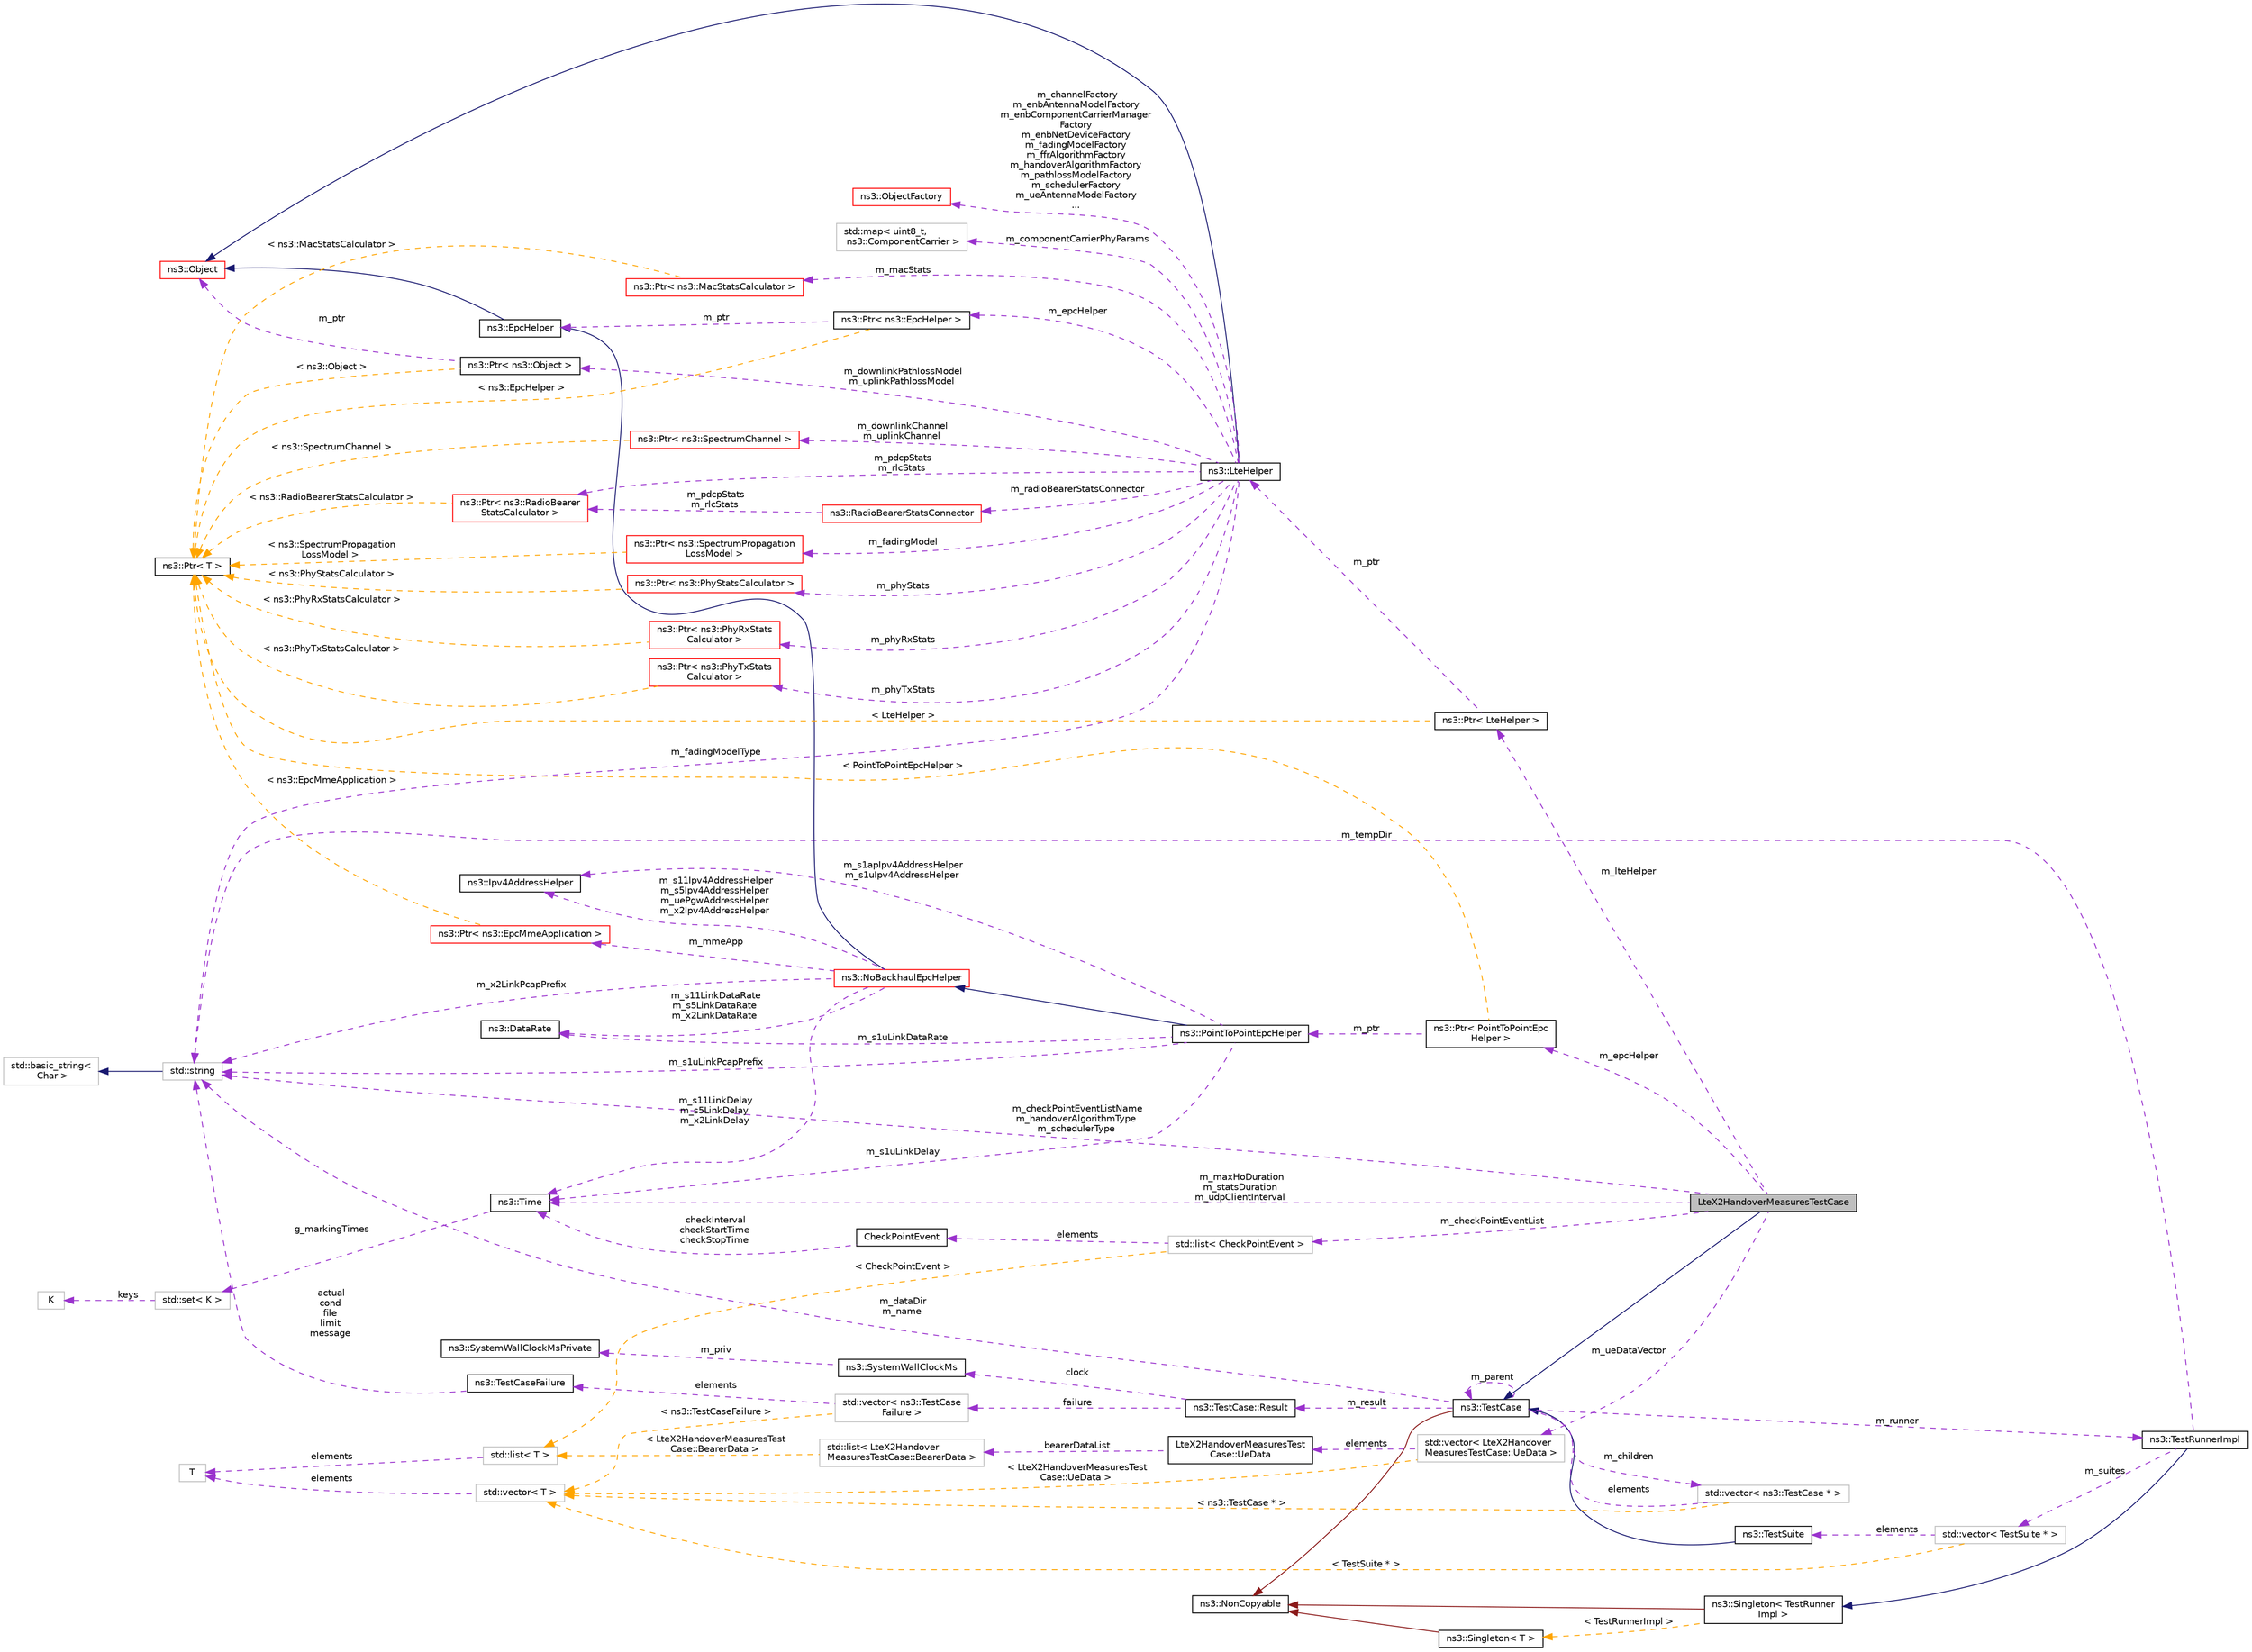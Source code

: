 digraph "LteX2HandoverMeasuresTestCase"
{
 // LATEX_PDF_SIZE
  edge [fontname="Helvetica",fontsize="10",labelfontname="Helvetica",labelfontsize="10"];
  node [fontname="Helvetica",fontsize="10",shape=record];
  rankdir="LR";
  Node1 [label="LteX2HandoverMeasuresTestCase",height=0.2,width=0.4,color="black", fillcolor="grey75", style="filled", fontcolor="black",tooltip="Test different X2 handover measures and algorithms, e.g."];
  Node2 -> Node1 [dir="back",color="midnightblue",fontsize="10",style="solid",fontname="Helvetica"];
  Node2 [label="ns3::TestCase",height=0.2,width=0.4,color="black", fillcolor="white", style="filled",URL="$classns3_1_1_test_case.html",tooltip="encapsulates test code"];
  Node3 -> Node2 [dir="back",color="firebrick4",fontsize="10",style="solid",fontname="Helvetica"];
  Node3 [label="ns3::NonCopyable",height=0.2,width=0.4,color="black", fillcolor="white", style="filled",URL="$classns3_1_1_non_copyable.html",tooltip="A base class for (non-Singleton) objects which shouldn't be copied."];
  Node4 -> Node2 [dir="back",color="darkorchid3",fontsize="10",style="dashed",label=" m_children" ,fontname="Helvetica"];
  Node4 [label="std::vector\< ns3::TestCase * \>",height=0.2,width=0.4,color="grey75", fillcolor="white", style="filled",tooltip=" "];
  Node2 -> Node4 [dir="back",color="darkorchid3",fontsize="10",style="dashed",label=" elements" ,fontname="Helvetica"];
  Node5 -> Node4 [dir="back",color="orange",fontsize="10",style="dashed",label=" \< ns3::TestCase * \>" ,fontname="Helvetica"];
  Node5 [label="std::vector\< T \>",height=0.2,width=0.4,color="grey75", fillcolor="white", style="filled",tooltip=" "];
  Node6 -> Node5 [dir="back",color="darkorchid3",fontsize="10",style="dashed",label=" elements" ,fontname="Helvetica"];
  Node6 [label="T",height=0.2,width=0.4,color="grey75", fillcolor="white", style="filled",tooltip=" "];
  Node7 -> Node2 [dir="back",color="darkorchid3",fontsize="10",style="dashed",label=" m_dataDir\nm_name" ,fontname="Helvetica"];
  Node7 [label="std::string",height=0.2,width=0.4,color="grey75", fillcolor="white", style="filled",tooltip=" "];
  Node8 -> Node7 [dir="back",color="midnightblue",fontsize="10",style="solid",fontname="Helvetica"];
  Node8 [label="std::basic_string\<\l Char \>",height=0.2,width=0.4,color="grey75", fillcolor="white", style="filled",tooltip=" "];
  Node9 -> Node2 [dir="back",color="darkorchid3",fontsize="10",style="dashed",label=" m_runner" ,fontname="Helvetica"];
  Node9 [label="ns3::TestRunnerImpl",height=0.2,width=0.4,color="black", fillcolor="white", style="filled",URL="$classns3_1_1_test_runner_impl.html",tooltip="Container for all tests."];
  Node10 -> Node9 [dir="back",color="midnightblue",fontsize="10",style="solid",fontname="Helvetica"];
  Node10 [label="ns3::Singleton\< TestRunner\lImpl \>",height=0.2,width=0.4,color="black", fillcolor="white", style="filled",URL="$classns3_1_1_singleton.html",tooltip=" "];
  Node3 -> Node10 [dir="back",color="firebrick4",fontsize="10",style="solid",fontname="Helvetica"];
  Node11 -> Node10 [dir="back",color="orange",fontsize="10",style="dashed",label=" \< TestRunnerImpl \>" ,fontname="Helvetica"];
  Node11 [label="ns3::Singleton\< T \>",height=0.2,width=0.4,color="black", fillcolor="white", style="filled",URL="$classns3_1_1_singleton.html",tooltip="A template singleton."];
  Node3 -> Node11 [dir="back",color="firebrick4",fontsize="10",style="solid",fontname="Helvetica"];
  Node12 -> Node9 [dir="back",color="darkorchid3",fontsize="10",style="dashed",label=" m_suites" ,fontname="Helvetica"];
  Node12 [label="std::vector\< TestSuite * \>",height=0.2,width=0.4,color="grey75", fillcolor="white", style="filled",tooltip=" "];
  Node13 -> Node12 [dir="back",color="darkorchid3",fontsize="10",style="dashed",label=" elements" ,fontname="Helvetica"];
  Node13 [label="ns3::TestSuite",height=0.2,width=0.4,color="black", fillcolor="white", style="filled",URL="$classns3_1_1_test_suite.html",tooltip="A suite of tests to run."];
  Node2 -> Node13 [dir="back",color="midnightblue",fontsize="10",style="solid",fontname="Helvetica"];
  Node5 -> Node12 [dir="back",color="orange",fontsize="10",style="dashed",label=" \< TestSuite * \>" ,fontname="Helvetica"];
  Node7 -> Node9 [dir="back",color="darkorchid3",fontsize="10",style="dashed",label=" m_tempDir" ,fontname="Helvetica"];
  Node2 -> Node2 [dir="back",color="darkorchid3",fontsize="10",style="dashed",label=" m_parent" ,fontname="Helvetica"];
  Node14 -> Node2 [dir="back",color="darkorchid3",fontsize="10",style="dashed",label=" m_result" ,fontname="Helvetica"];
  Node14 [label="ns3::TestCase::Result",height=0.2,width=0.4,color="black", fillcolor="white", style="filled",URL="$structns3_1_1_test_case_1_1_result.html",tooltip="Container for results from a TestCase."];
  Node15 -> Node14 [dir="back",color="darkorchid3",fontsize="10",style="dashed",label=" failure" ,fontname="Helvetica"];
  Node15 [label="std::vector\< ns3::TestCase\lFailure \>",height=0.2,width=0.4,color="grey75", fillcolor="white", style="filled",tooltip=" "];
  Node16 -> Node15 [dir="back",color="darkorchid3",fontsize="10",style="dashed",label=" elements" ,fontname="Helvetica"];
  Node16 [label="ns3::TestCaseFailure",height=0.2,width=0.4,color="black", fillcolor="white", style="filled",URL="$structns3_1_1_test_case_failure.html",tooltip="Container for details of a test failure."];
  Node7 -> Node16 [dir="back",color="darkorchid3",fontsize="10",style="dashed",label=" actual\ncond\nfile\nlimit\nmessage" ,fontname="Helvetica"];
  Node5 -> Node15 [dir="back",color="orange",fontsize="10",style="dashed",label=" \< ns3::TestCaseFailure \>" ,fontname="Helvetica"];
  Node17 -> Node14 [dir="back",color="darkorchid3",fontsize="10",style="dashed",label=" clock" ,fontname="Helvetica"];
  Node17 [label="ns3::SystemWallClockMs",height=0.2,width=0.4,color="black", fillcolor="white", style="filled",URL="$classns3_1_1_system_wall_clock_ms.html",tooltip="Measure elapsed wall clock time in milliseconds."];
  Node18 -> Node17 [dir="back",color="darkorchid3",fontsize="10",style="dashed",label=" m_priv" ,fontname="Helvetica"];
  Node18 [label="ns3::SystemWallClockMsPrivate",height=0.2,width=0.4,color="black", fillcolor="white", style="filled",URL="$classns3_1_1_system_wall_clock_ms_private.html",tooltip="System-dependent implementation for SystemWallClockMs."];
  Node19 -> Node1 [dir="back",color="darkorchid3",fontsize="10",style="dashed",label=" m_checkPointEventList" ,fontname="Helvetica"];
  Node19 [label="std::list\< CheckPointEvent \>",height=0.2,width=0.4,color="grey75", fillcolor="white", style="filled",tooltip=" "];
  Node20 -> Node19 [dir="back",color="darkorchid3",fontsize="10",style="dashed",label=" elements" ,fontname="Helvetica"];
  Node20 [label="CheckPointEvent",height=0.2,width=0.4,color="black", fillcolor="white", style="filled",URL="$struct_check_point_event.html",tooltip="CheckPointEvent structure."];
  Node21 -> Node20 [dir="back",color="darkorchid3",fontsize="10",style="dashed",label=" checkInterval\ncheckStartTime\ncheckStopTime" ,fontname="Helvetica"];
  Node21 [label="ns3::Time",height=0.2,width=0.4,color="black", fillcolor="white", style="filled",URL="$classns3_1_1_time.html",tooltip="Simulation virtual time values and global simulation resolution."];
  Node22 -> Node21 [dir="back",color="darkorchid3",fontsize="10",style="dashed",label=" g_markingTimes" ,fontname="Helvetica"];
  Node22 [label="std::set\< K \>",height=0.2,width=0.4,color="grey75", fillcolor="white", style="filled",tooltip=" "];
  Node23 -> Node22 [dir="back",color="darkorchid3",fontsize="10",style="dashed",label=" keys" ,fontname="Helvetica"];
  Node23 [label="K",height=0.2,width=0.4,color="grey75", fillcolor="white", style="filled",tooltip=" "];
  Node24 -> Node19 [dir="back",color="orange",fontsize="10",style="dashed",label=" \< CheckPointEvent \>" ,fontname="Helvetica"];
  Node24 [label="std::list\< T \>",height=0.2,width=0.4,color="grey75", fillcolor="white", style="filled",tooltip=" "];
  Node6 -> Node24 [dir="back",color="darkorchid3",fontsize="10",style="dashed",label=" elements" ,fontname="Helvetica"];
  Node21 -> Node1 [dir="back",color="darkorchid3",fontsize="10",style="dashed",label=" m_maxHoDuration\nm_statsDuration\nm_udpClientInterval" ,fontname="Helvetica"];
  Node7 -> Node1 [dir="back",color="darkorchid3",fontsize="10",style="dashed",label=" m_checkPointEventListName\nm_handoverAlgorithmType\nm_schedulerType" ,fontname="Helvetica"];
  Node25 -> Node1 [dir="back",color="darkorchid3",fontsize="10",style="dashed",label=" m_epcHelper" ,fontname="Helvetica"];
  Node25 [label="ns3::Ptr\< PointToPointEpc\lHelper \>",height=0.2,width=0.4,color="black", fillcolor="white", style="filled",URL="$classns3_1_1_ptr.html",tooltip=" "];
  Node26 -> Node25 [dir="back",color="darkorchid3",fontsize="10",style="dashed",label=" m_ptr" ,fontname="Helvetica"];
  Node26 [label="ns3::PointToPointEpcHelper",height=0.2,width=0.4,color="black", fillcolor="white", style="filled",URL="$classns3_1_1_point_to_point_epc_helper.html",tooltip="Create an EPC network with PointToPoint links in the backhaul network."];
  Node27 -> Node26 [dir="back",color="midnightblue",fontsize="10",style="solid",fontname="Helvetica"];
  Node27 [label="ns3::NoBackhaulEpcHelper",height=0.2,width=0.4,color="red", fillcolor="white", style="filled",URL="$classns3_1_1_no_backhaul_epc_helper.html",tooltip="Create an EPC network with PointToPoint links between the core network nodes."];
  Node28 -> Node27 [dir="back",color="midnightblue",fontsize="10",style="solid",fontname="Helvetica"];
  Node28 [label="ns3::EpcHelper",height=0.2,width=0.4,color="black", fillcolor="white", style="filled",URL="$classns3_1_1_epc_helper.html",tooltip="Base helper class to handle the creation of the EPC entities."];
  Node29 -> Node28 [dir="back",color="midnightblue",fontsize="10",style="solid",fontname="Helvetica"];
  Node29 [label="ns3::Object",height=0.2,width=0.4,color="red", fillcolor="white", style="filled",URL="$classns3_1_1_object.html",tooltip="A base class which provides memory management and object aggregation."];
  Node36 -> Node27 [dir="back",color="darkorchid3",fontsize="10",style="dashed",label=" m_s11LinkDataRate\nm_s5LinkDataRate\nm_x2LinkDataRate" ,fontname="Helvetica"];
  Node36 [label="ns3::DataRate",height=0.2,width=0.4,color="black", fillcolor="white", style="filled",URL="$classns3_1_1_data_rate.html",tooltip="Class for representing data rates."];
  Node37 -> Node27 [dir="back",color="darkorchid3",fontsize="10",style="dashed",label=" m_s11Ipv4AddressHelper\nm_s5Ipv4AddressHelper\nm_uePgwAddressHelper\nm_x2Ipv4AddressHelper" ,fontname="Helvetica"];
  Node37 [label="ns3::Ipv4AddressHelper",height=0.2,width=0.4,color="black", fillcolor="white", style="filled",URL="$classns3_1_1_ipv4_address_helper.html",tooltip="A helper class to make life easier while doing simple IPv4 address assignment in scripts."];
  Node38 -> Node27 [dir="back",color="darkorchid3",fontsize="10",style="dashed",label=" m_mmeApp" ,fontname="Helvetica"];
  Node38 [label="ns3::Ptr\< ns3::EpcMmeApplication \>",height=0.2,width=0.4,color="red", fillcolor="white", style="filled",URL="$classns3_1_1_ptr.html",tooltip=" "];
  Node45 -> Node38 [dir="back",color="orange",fontsize="10",style="dashed",label=" \< ns3::EpcMmeApplication \>" ,fontname="Helvetica"];
  Node45 [label="ns3::Ptr\< T \>",height=0.2,width=0.4,color="black", fillcolor="white", style="filled",URL="$classns3_1_1_ptr.html",tooltip="Smart pointer class similar to boost::intrusive_ptr."];
  Node21 -> Node27 [dir="back",color="darkorchid3",fontsize="10",style="dashed",label=" m_s11LinkDelay\nm_s5LinkDelay\nm_x2LinkDelay" ,fontname="Helvetica"];
  Node7 -> Node27 [dir="back",color="darkorchid3",fontsize="10",style="dashed",label=" m_x2LinkPcapPrefix" ,fontname="Helvetica"];
  Node36 -> Node26 [dir="back",color="darkorchid3",fontsize="10",style="dashed",label=" m_s1uLinkDataRate" ,fontname="Helvetica"];
  Node37 -> Node26 [dir="back",color="darkorchid3",fontsize="10",style="dashed",label=" m_s1apIpv4AddressHelper\nm_s1uIpv4AddressHelper" ,fontname="Helvetica"];
  Node21 -> Node26 [dir="back",color="darkorchid3",fontsize="10",style="dashed",label=" m_s1uLinkDelay" ,fontname="Helvetica"];
  Node7 -> Node26 [dir="back",color="darkorchid3",fontsize="10",style="dashed",label=" m_s1uLinkPcapPrefix" ,fontname="Helvetica"];
  Node45 -> Node25 [dir="back",color="orange",fontsize="10",style="dashed",label=" \< PointToPointEpcHelper \>" ,fontname="Helvetica"];
  Node132 -> Node1 [dir="back",color="darkorchid3",fontsize="10",style="dashed",label=" m_lteHelper" ,fontname="Helvetica"];
  Node132 [label="ns3::Ptr\< LteHelper \>",height=0.2,width=0.4,color="black", fillcolor="white", style="filled",URL="$classns3_1_1_ptr.html",tooltip=" "];
  Node133 -> Node132 [dir="back",color="darkorchid3",fontsize="10",style="dashed",label=" m_ptr" ,fontname="Helvetica"];
  Node133 [label="ns3::LteHelper",height=0.2,width=0.4,color="black", fillcolor="white", style="filled",URL="$classns3_1_1_lte_helper.html",tooltip="Creation and configuration of LTE entities."];
  Node29 -> Node133 [dir="back",color="midnightblue",fontsize="10",style="solid",fontname="Helvetica"];
  Node134 -> Node133 [dir="back",color="darkorchid3",fontsize="10",style="dashed",label=" m_downlinkChannel\nm_uplinkChannel" ,fontname="Helvetica"];
  Node134 [label="ns3::Ptr\< ns3::SpectrumChannel \>",height=0.2,width=0.4,color="red", fillcolor="white", style="filled",URL="$classns3_1_1_ptr.html",tooltip=" "];
  Node45 -> Node134 [dir="back",color="orange",fontsize="10",style="dashed",label=" \< ns3::SpectrumChannel \>" ,fontname="Helvetica"];
  Node146 -> Node133 [dir="back",color="darkorchid3",fontsize="10",style="dashed",label=" m_pdcpStats\nm_rlcStats" ,fontname="Helvetica"];
  Node146 [label="ns3::Ptr\< ns3::RadioBearer\lStatsCalculator \>",height=0.2,width=0.4,color="red", fillcolor="white", style="filled",URL="$classns3_1_1_ptr.html",tooltip=" "];
  Node45 -> Node146 [dir="back",color="orange",fontsize="10",style="dashed",label=" \< ns3::RadioBearerStatsCalculator \>" ,fontname="Helvetica"];
  Node165 -> Node133 [dir="back",color="darkorchid3",fontsize="10",style="dashed",label=" m_epcHelper" ,fontname="Helvetica"];
  Node165 [label="ns3::Ptr\< ns3::EpcHelper \>",height=0.2,width=0.4,color="black", fillcolor="white", style="filled",URL="$classns3_1_1_ptr.html",tooltip=" "];
  Node28 -> Node165 [dir="back",color="darkorchid3",fontsize="10",style="dashed",label=" m_ptr" ,fontname="Helvetica"];
  Node45 -> Node165 [dir="back",color="orange",fontsize="10",style="dashed",label=" \< ns3::EpcHelper \>" ,fontname="Helvetica"];
  Node137 -> Node133 [dir="back",color="darkorchid3",fontsize="10",style="dashed",label=" m_fadingModel" ,fontname="Helvetica"];
  Node137 [label="ns3::Ptr\< ns3::SpectrumPropagation\lLossModel \>",height=0.2,width=0.4,color="red", fillcolor="white", style="filled",URL="$classns3_1_1_ptr.html",tooltip=" "];
  Node45 -> Node137 [dir="back",color="orange",fontsize="10",style="dashed",label=" \< ns3::SpectrumPropagation\lLossModel \>" ,fontname="Helvetica"];
  Node166 -> Node133 [dir="back",color="darkorchid3",fontsize="10",style="dashed",label=" m_phyStats" ,fontname="Helvetica"];
  Node166 [label="ns3::Ptr\< ns3::PhyStatsCalculator \>",height=0.2,width=0.4,color="red", fillcolor="white", style="filled",URL="$classns3_1_1_ptr.html",tooltip=" "];
  Node45 -> Node166 [dir="back",color="orange",fontsize="10",style="dashed",label=" \< ns3::PhyStatsCalculator \>" ,fontname="Helvetica"];
  Node168 -> Node133 [dir="back",color="darkorchid3",fontsize="10",style="dashed",label=" m_channelFactory\nm_enbAntennaModelFactory\nm_enbComponentCarrierManager\lFactory\nm_enbNetDeviceFactory\nm_fadingModelFactory\nm_ffrAlgorithmFactory\nm_handoverAlgorithmFactory\nm_pathlossModelFactory\nm_schedulerFactory\nm_ueAntennaModelFactory\n..." ,fontname="Helvetica"];
  Node168 [label="ns3::ObjectFactory",height=0.2,width=0.4,color="red", fillcolor="white", style="filled",URL="$classns3_1_1_object_factory.html",tooltip="Instantiate subclasses of ns3::Object."];
  Node7 -> Node133 [dir="back",color="darkorchid3",fontsize="10",style="dashed",label=" m_fadingModelType" ,fontname="Helvetica"];
  Node172 -> Node133 [dir="back",color="darkorchid3",fontsize="10",style="dashed",label=" m_componentCarrierPhyParams" ,fontname="Helvetica"];
  Node172 [label="std::map\< uint8_t,\l ns3::ComponentCarrier \>",height=0.2,width=0.4,color="grey75", fillcolor="white", style="filled",tooltip=" "];
  Node174 -> Node133 [dir="back",color="darkorchid3",fontsize="10",style="dashed",label=" m_phyRxStats" ,fontname="Helvetica"];
  Node174 [label="ns3::Ptr\< ns3::PhyRxStats\lCalculator \>",height=0.2,width=0.4,color="red", fillcolor="white", style="filled",URL="$classns3_1_1_ptr.html",tooltip=" "];
  Node45 -> Node174 [dir="back",color="orange",fontsize="10",style="dashed",label=" \< ns3::PhyRxStatsCalculator \>" ,fontname="Helvetica"];
  Node176 -> Node133 [dir="back",color="darkorchid3",fontsize="10",style="dashed",label=" m_phyTxStats" ,fontname="Helvetica"];
  Node176 [label="ns3::Ptr\< ns3::PhyTxStats\lCalculator \>",height=0.2,width=0.4,color="red", fillcolor="white", style="filled",URL="$classns3_1_1_ptr.html",tooltip=" "];
  Node45 -> Node176 [dir="back",color="orange",fontsize="10",style="dashed",label=" \< ns3::PhyTxStatsCalculator \>" ,fontname="Helvetica"];
  Node178 -> Node133 [dir="back",color="darkorchid3",fontsize="10",style="dashed",label=" m_radioBearerStatsConnector" ,fontname="Helvetica"];
  Node178 [label="ns3::RadioBearerStatsConnector",height=0.2,width=0.4,color="red", fillcolor="white", style="filled",URL="$classns3_1_1_radio_bearer_stats_connector.html",tooltip="This class is very useful when user needs to collect statistics from PDCP and RLC."];
  Node146 -> Node178 [dir="back",color="darkorchid3",fontsize="10",style="dashed",label=" m_pdcpStats\nm_rlcStats" ,fontname="Helvetica"];
  Node181 -> Node133 [dir="back",color="darkorchid3",fontsize="10",style="dashed",label=" m_macStats" ,fontname="Helvetica"];
  Node181 [label="ns3::Ptr\< ns3::MacStatsCalculator \>",height=0.2,width=0.4,color="red", fillcolor="white", style="filled",URL="$classns3_1_1_ptr.html",tooltip=" "];
  Node45 -> Node181 [dir="back",color="orange",fontsize="10",style="dashed",label=" \< ns3::MacStatsCalculator \>" ,fontname="Helvetica"];
  Node183 -> Node133 [dir="back",color="darkorchid3",fontsize="10",style="dashed",label=" m_downlinkPathlossModel\nm_uplinkPathlossModel" ,fontname="Helvetica"];
  Node183 [label="ns3::Ptr\< ns3::Object \>",height=0.2,width=0.4,color="black", fillcolor="white", style="filled",URL="$classns3_1_1_ptr.html",tooltip=" "];
  Node29 -> Node183 [dir="back",color="darkorchid3",fontsize="10",style="dashed",label=" m_ptr" ,fontname="Helvetica"];
  Node45 -> Node183 [dir="back",color="orange",fontsize="10",style="dashed",label=" \< ns3::Object \>" ,fontname="Helvetica"];
  Node45 -> Node132 [dir="back",color="orange",fontsize="10",style="dashed",label=" \< LteHelper \>" ,fontname="Helvetica"];
  Node184 -> Node1 [dir="back",color="darkorchid3",fontsize="10",style="dashed",label=" m_ueDataVector" ,fontname="Helvetica"];
  Node184 [label="std::vector\< LteX2Handover\lMeasuresTestCase::UeData \>",height=0.2,width=0.4,color="grey75", fillcolor="white", style="filled",tooltip=" "];
  Node185 -> Node184 [dir="back",color="darkorchid3",fontsize="10",style="dashed",label=" elements" ,fontname="Helvetica"];
  Node185 [label="LteX2HandoverMeasuresTest\lCase::UeData",height=0.2,width=0.4,color="black", fillcolor="white", style="filled",URL="$struct_lte_x2_handover_measures_test_case_1_1_ue_data.html",tooltip="UeData structure."];
  Node186 -> Node185 [dir="back",color="darkorchid3",fontsize="10",style="dashed",label=" bearerDataList" ,fontname="Helvetica"];
  Node186 [label="std::list\< LteX2Handover\lMeasuresTestCase::BearerData \>",height=0.2,width=0.4,color="grey75", fillcolor="white", style="filled",tooltip=" "];
  Node24 -> Node186 [dir="back",color="orange",fontsize="10",style="dashed",label=" \< LteX2HandoverMeasuresTest\lCase::BearerData \>" ,fontname="Helvetica"];
  Node5 -> Node184 [dir="back",color="orange",fontsize="10",style="dashed",label=" \< LteX2HandoverMeasuresTest\lCase::UeData \>" ,fontname="Helvetica"];
}

